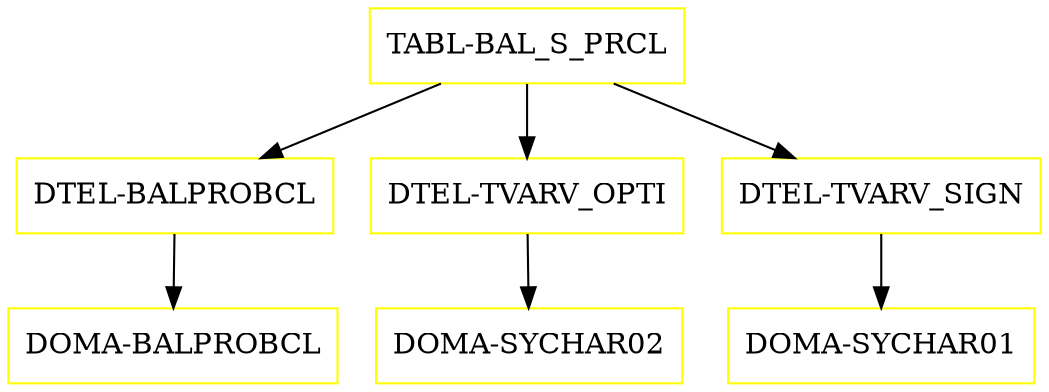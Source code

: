 digraph G {
  "TABL-BAL_S_PRCL" [shape=box,color=yellow];
  "DTEL-BALPROBCL" [shape=box,color=yellow,URL="./DTEL_BALPROBCL.html"];
  "DOMA-BALPROBCL" [shape=box,color=yellow,URL="./DOMA_BALPROBCL.html"];
  "DTEL-TVARV_OPTI" [shape=box,color=yellow,URL="./DTEL_TVARV_OPTI.html"];
  "DOMA-SYCHAR02" [shape=box,color=yellow,URL="./DOMA_SYCHAR02.html"];
  "DTEL-TVARV_SIGN" [shape=box,color=yellow,URL="./DTEL_TVARV_SIGN.html"];
  "DOMA-SYCHAR01" [shape=box,color=yellow,URL="./DOMA_SYCHAR01.html"];
  "TABL-BAL_S_PRCL" -> "DTEL-TVARV_SIGN";
  "TABL-BAL_S_PRCL" -> "DTEL-TVARV_OPTI";
  "TABL-BAL_S_PRCL" -> "DTEL-BALPROBCL";
  "DTEL-BALPROBCL" -> "DOMA-BALPROBCL";
  "DTEL-TVARV_OPTI" -> "DOMA-SYCHAR02";
  "DTEL-TVARV_SIGN" -> "DOMA-SYCHAR01";
}
